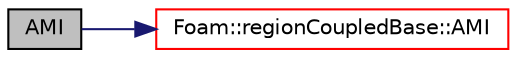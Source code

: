 digraph "AMI"
{
  bgcolor="transparent";
  edge [fontname="Helvetica",fontsize="10",labelfontname="Helvetica",labelfontsize="10"];
  node [fontname="Helvetica",fontsize="10",shape=record];
  rankdir="LR";
  Node1 [label="AMI",height=0.2,width=0.4,color="black", fillcolor="grey75", style="filled", fontcolor="black"];
  Node1 -> Node2 [color="midnightblue",fontsize="10",style="solid",fontname="Helvetica"];
  Node2 [label="Foam::regionCoupledBase::AMI",height=0.2,width=0.4,color="red",URL="$a02165.html#a2a952eb4f52e6e257a4b859251ba1c3d",tooltip="Return a reference to the AMI interpolator. "];
}
